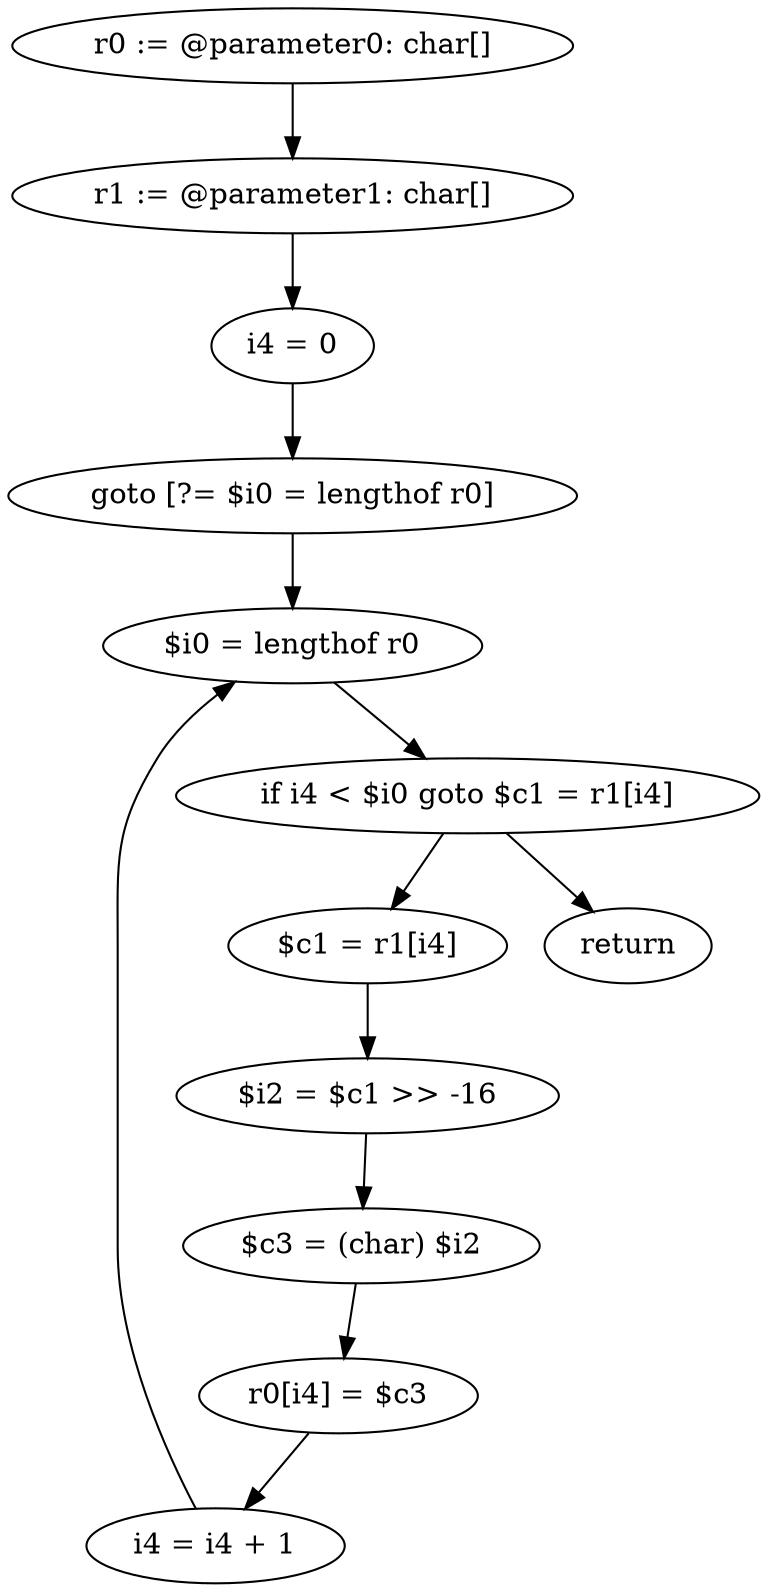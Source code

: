 digraph "unitGraph" {
    "r0 := @parameter0: char[]"
    "r1 := @parameter1: char[]"
    "i4 = 0"
    "goto [?= $i0 = lengthof r0]"
    "$c1 = r1[i4]"
    "$i2 = $c1 >> -16"
    "$c3 = (char) $i2"
    "r0[i4] = $c3"
    "i4 = i4 + 1"
    "$i0 = lengthof r0"
    "if i4 < $i0 goto $c1 = r1[i4]"
    "return"
    "r0 := @parameter0: char[]"->"r1 := @parameter1: char[]";
    "r1 := @parameter1: char[]"->"i4 = 0";
    "i4 = 0"->"goto [?= $i0 = lengthof r0]";
    "goto [?= $i0 = lengthof r0]"->"$i0 = lengthof r0";
    "$c1 = r1[i4]"->"$i2 = $c1 >> -16";
    "$i2 = $c1 >> -16"->"$c3 = (char) $i2";
    "$c3 = (char) $i2"->"r0[i4] = $c3";
    "r0[i4] = $c3"->"i4 = i4 + 1";
    "i4 = i4 + 1"->"$i0 = lengthof r0";
    "$i0 = lengthof r0"->"if i4 < $i0 goto $c1 = r1[i4]";
    "if i4 < $i0 goto $c1 = r1[i4]"->"return";
    "if i4 < $i0 goto $c1 = r1[i4]"->"$c1 = r1[i4]";
}

